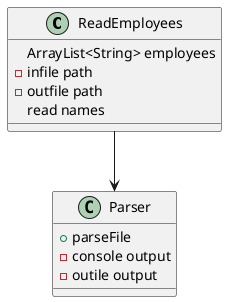 @startuml
'https://plantuml.com/sequence-diagram

Class ReadEmployees{
ArrayList<String> employees
-infile path
-outfile path
read names
}

Class Parser{
+parseFile
-console output
-outile output
}

ReadEmployees --> Parser

@enduml
